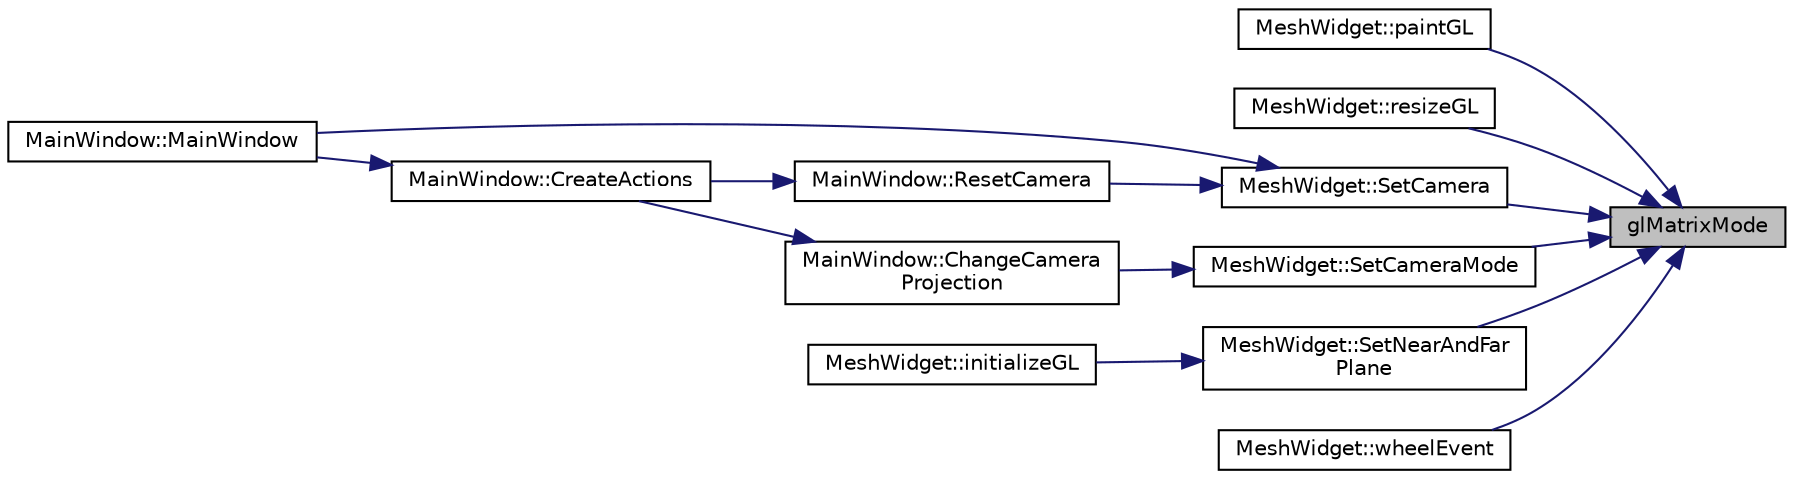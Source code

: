 digraph "glMatrixMode"
{
 // LATEX_PDF_SIZE
  edge [fontname="Helvetica",fontsize="10",labelfontname="Helvetica",labelfontsize="10"];
  node [fontname="Helvetica",fontsize="10",shape=record];
  rankdir="RL";
  Node1 [label="glMatrixMode",height=0.2,width=0.4,color="black", fillcolor="grey75", style="filled", fontcolor="black",tooltip=" "];
  Node1 -> Node2 [dir="back",color="midnightblue",fontsize="10",style="solid",fontname="Helvetica"];
  Node2 [label="MeshWidget::paintGL",height=0.2,width=0.4,color="black", fillcolor="white", style="filled",URL="$class_mesh_widget.html#a16bcc83fc341dabedd1de588c40b779d",tooltip="Renders the scene."];
  Node1 -> Node3 [dir="back",color="midnightblue",fontsize="10",style="solid",fontname="Helvetica"];
  Node3 [label="MeshWidget::resizeGL",height=0.2,width=0.4,color="black", fillcolor="white", style="filled",URL="$class_mesh_widget.html#a4bbeb0cd502a0cd6e329e1488648eac7",tooltip="Resize window."];
  Node1 -> Node4 [dir="back",color="midnightblue",fontsize="10",style="solid",fontname="Helvetica"];
  Node4 [label="MeshWidget::SetCamera",height=0.2,width=0.4,color="black", fillcolor="white", style="filled",URL="$class_mesh_widget.html#a069a5373e7200ca6aa0a036b0a5b2a37",tooltip="Set the camera for the widget."];
  Node4 -> Node5 [dir="back",color="midnightblue",fontsize="10",style="solid",fontname="Helvetica"];
  Node5 [label="MainWindow::MainWindow",height=0.2,width=0.4,color="black", fillcolor="white", style="filled",URL="$class_main_window.html#a34c4b4207b46d11a4100c9b19f0e81bb",tooltip=" "];
  Node4 -> Node6 [dir="back",color="midnightblue",fontsize="10",style="solid",fontname="Helvetica"];
  Node6 [label="MainWindow::ResetCamera",height=0.2,width=0.4,color="black", fillcolor="white", style="filled",URL="$class_main_window.html#adcb5ac68978bf204fbf1610ae6347eae",tooltip=" "];
  Node6 -> Node7 [dir="back",color="midnightblue",fontsize="10",style="solid",fontname="Helvetica"];
  Node7 [label="MainWindow::CreateActions",height=0.2,width=0.4,color="black", fillcolor="white", style="filled",URL="$class_main_window.html#ac196f381c4aad2f18848f1cf490eba35",tooltip=" "];
  Node7 -> Node5 [dir="back",color="midnightblue",fontsize="10",style="solid",fontname="Helvetica"];
  Node1 -> Node8 [dir="back",color="midnightblue",fontsize="10",style="solid",fontname="Helvetica"];
  Node8 [label="MeshWidget::SetCameraMode",height=0.2,width=0.4,color="black", fillcolor="white", style="filled",URL="$class_mesh_widget.html#aee199457b27af2efbe3db0e552c1649a",tooltip="Set the camera mode (perspective or orthographic)."];
  Node8 -> Node9 [dir="back",color="midnightblue",fontsize="10",style="solid",fontname="Helvetica"];
  Node9 [label="MainWindow::ChangeCamera\lProjection",height=0.2,width=0.4,color="black", fillcolor="white", style="filled",URL="$class_main_window.html#a2dab4cfb073d2b8a4e08cf5ca399244c",tooltip=" "];
  Node9 -> Node7 [dir="back",color="midnightblue",fontsize="10",style="solid",fontname="Helvetica"];
  Node1 -> Node10 [dir="back",color="midnightblue",fontsize="10",style="solid",fontname="Helvetica"];
  Node10 [label="MeshWidget::SetNearAndFar\lPlane",height=0.2,width=0.4,color="black", fillcolor="white", style="filled",URL="$class_mesh_widget.html#a622efd906553896d76edb9161e095885",tooltip="Set the near and far clipping planes of the camera."];
  Node10 -> Node11 [dir="back",color="midnightblue",fontsize="10",style="solid",fontname="Helvetica"];
  Node11 [label="MeshWidget::initializeGL",height=0.2,width=0.4,color="black", fillcolor="white", style="filled",URL="$class_mesh_widget.html#a7e1660885be499030bbf9bed27a33749",tooltip="Initialize OpenGL, shaders and a camera centered at origin."];
  Node1 -> Node12 [dir="back",color="midnightblue",fontsize="10",style="solid",fontname="Helvetica"];
  Node12 [label="MeshWidget::wheelEvent",height=0.2,width=0.4,color="black", fillcolor="white", style="filled",URL="$class_mesh_widget.html#a4956bddec853058e4e2795d4e7a2954a",tooltip="Process the mouse wheel events."];
}
